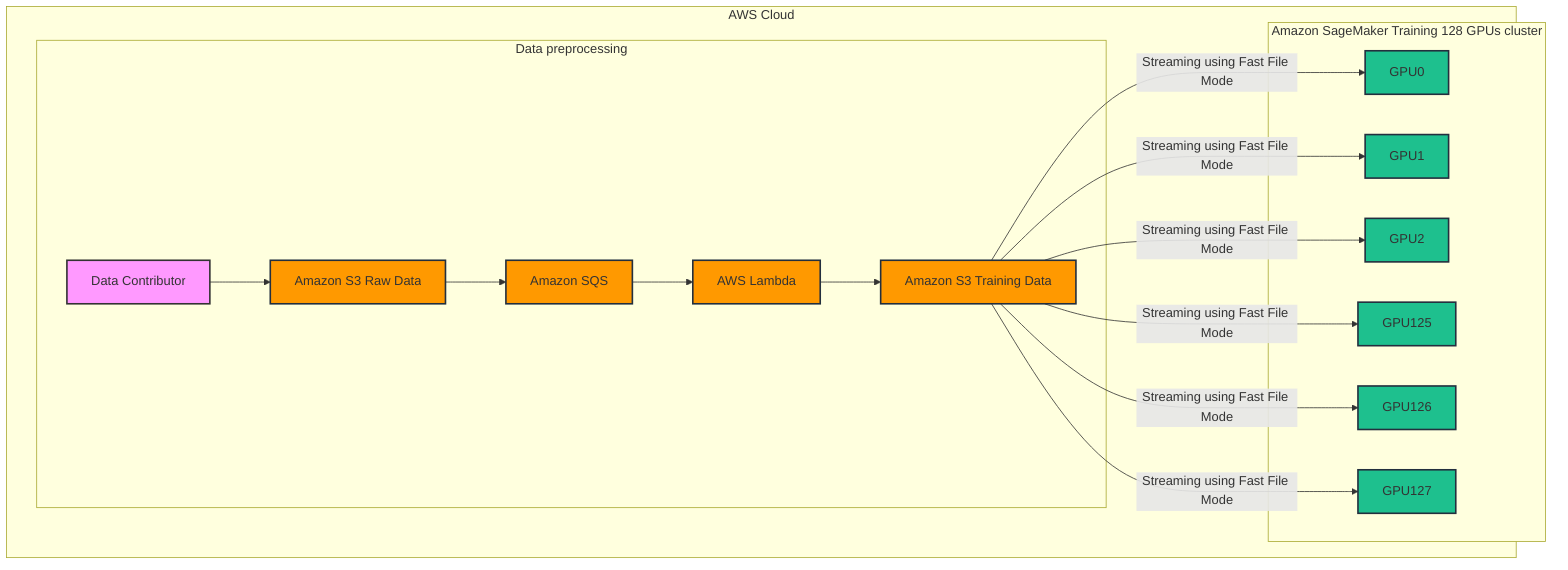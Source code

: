 graph TD
    subgraph AWS_Cloud["AWS Cloud"]
        subgraph Data_Preprocessing["Data preprocessing"]
            DC[Data Contributor] --> S3[Amazon S3 Raw Data]
            S3 --> SQS[Amazon SQS]
            SQS --> Lambda[AWS Lambda]
            Lambda --> S3_TD[Amazon S3 Training Data]
        end
        
        subgraph SageMaker_Training["Amazon SageMaker Training 128 GPUs cluster"]
            S3_TD -->|Streaming using Fast File Mode| GPU0[GPU0]
            S3_TD -->|Streaming using Fast File Mode| GPU1[GPU1]
            S3_TD -->|Streaming using Fast File Mode| GPU2[GPU2]
            S3_TD -->|Streaming using Fast File Mode| GPU125[GPU125]
            S3_TD -->|Streaming using Fast File Mode| GPU126[GPU126]
            S3_TD -->|Streaming using Fast File Mode| GPU127[GPU127]
        end
    end

    %% Styling
    classDef default fill:#f9f,stroke:#333,stroke-width:2px;
    classDef awsService fill:#FF9900,stroke:#232F3E,stroke-width:2px;
    classDef gpuNode fill:#1EC08E,stroke:#232F3E,stroke-width:2px;
    
    class S3,SQS,Lambda,S3_TD awsService;
    class GPU0,GPU1,GPU2,GPU125,GPU126,GPU127 gpuNode;